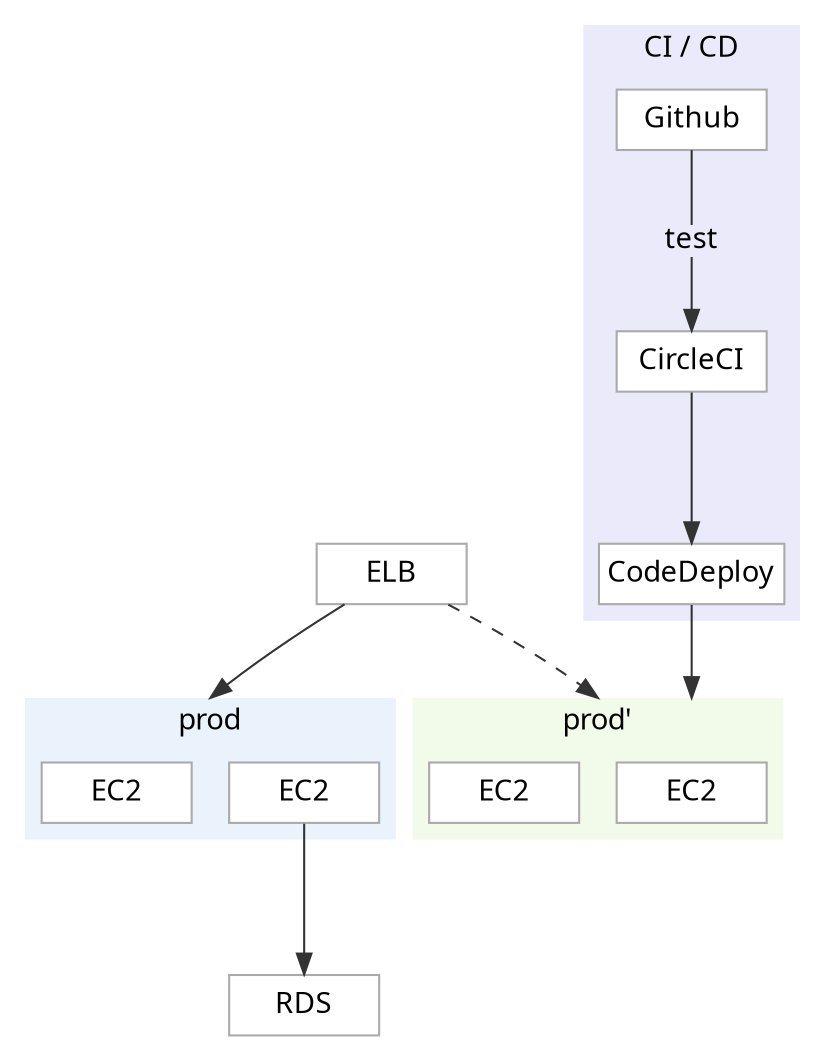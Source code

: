 digraph G {
    edge [color="#333333" minlen=2]
    graph [rankdir=TD  compound=true fontname="Source Code Pro Light" splines=true dpi=144]
	node [
		shape=box width=1 height=0.4 margin=0.05 fontname="Source Code Pro Light"
		fillcolor="#ffffff" color="#aaaaaa" style="filled,solid"]

  subgraph cluster_0 {
    graph [color="#86acd3" style="filled,solid" penwidth=0 fillcolor="#eaf2fb"]
    
    a0 [label="EC2"] a1 [label="EC2"]
    label = "prod";
  }

  subgraph cluster_1 {
    graph [color="#86acd3" style="filled,solid" penwidth=0 fillcolor="#f2faea"]
    b0 [label="EC2"] b1 [label="EC2"] [constraint=false];
    label = "prod'";
  }

  subgraph cluster_2 {
    graph [style="filled,solid" penwidth=0 fillcolor="#eaeafa"]
    F1 [label="test" penwidth=0 margin=0 width=0 height=0 fillcolor="transparent"];
    Github -> F1 [dir="none" minlen=1];
    F1 -> CircleCI [minlen=1];
    CircleCI -> CodeDeploy;
    label = "CI / CD";
  }
  
  CodeDeploy -> b0 [lhead=cluster_1];

  ELB -> a1 [lhead=cluster_0];
  ELB -> b0 [lhead=cluster_1 style="dashed"];

  a0 -> RDS;
}
